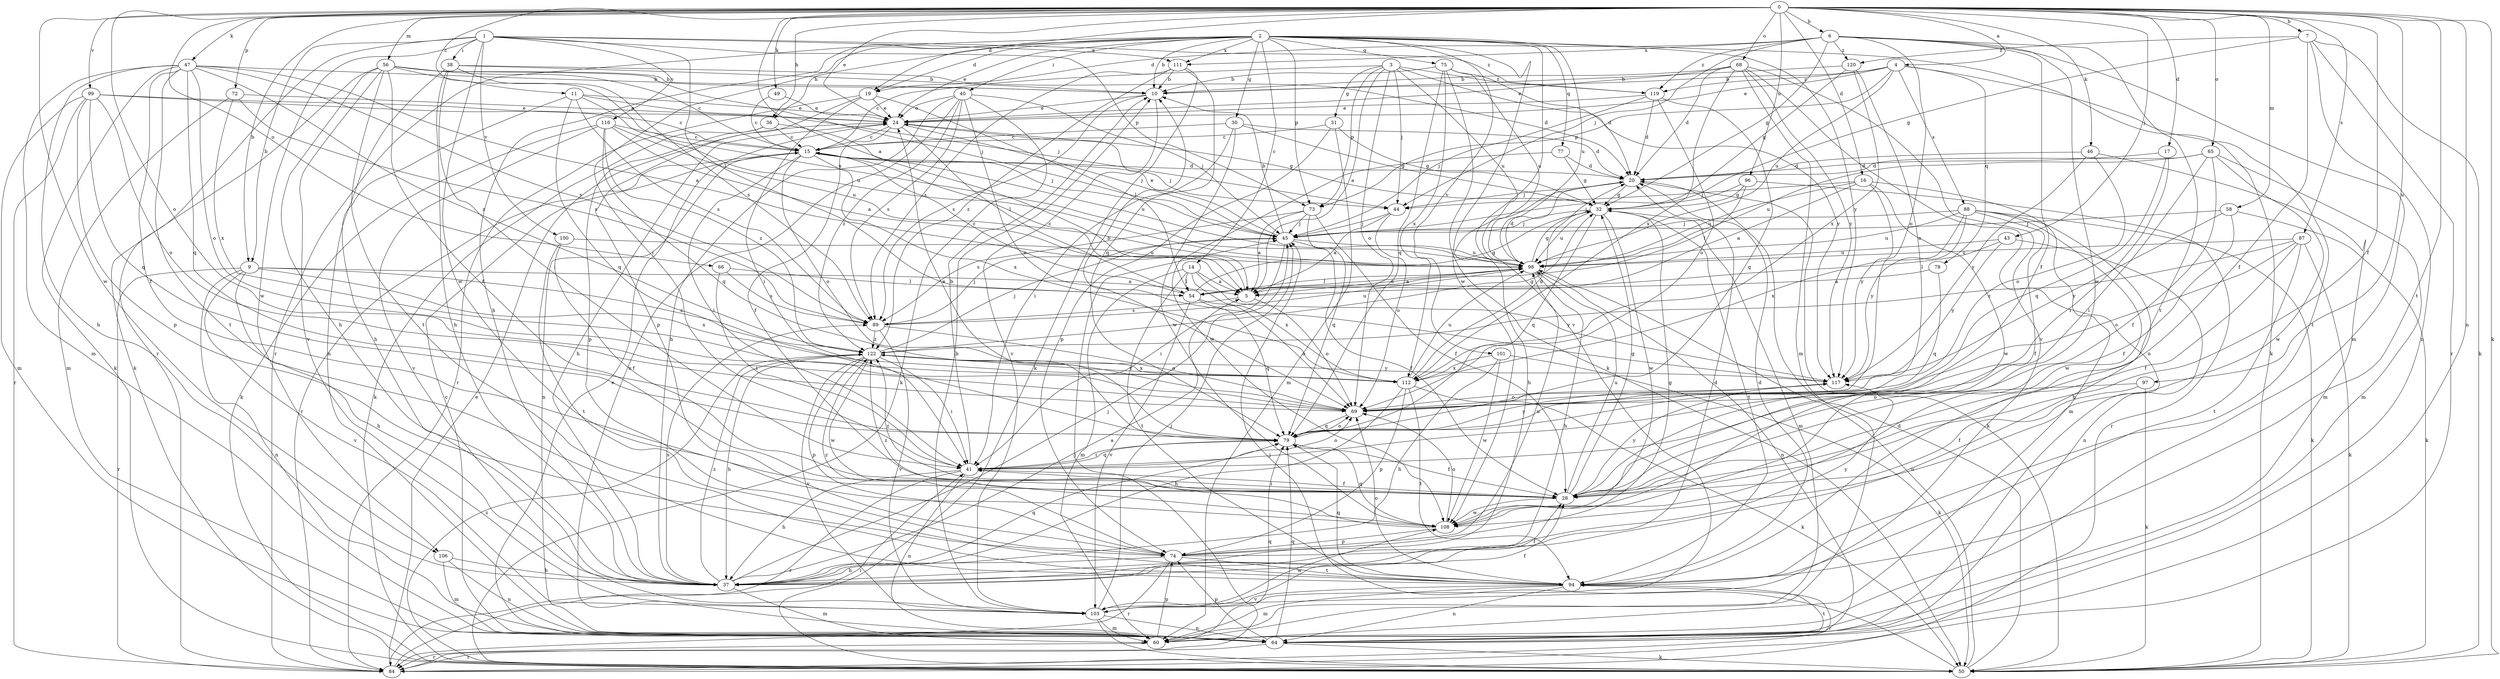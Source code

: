 strict digraph  {
0;
1;
2;
3;
4;
5;
6;
7;
9;
10;
11;
14;
15;
16;
17;
19;
20;
24;
28;
30;
31;
32;
36;
37;
38;
40;
41;
43;
44;
45;
46;
47;
49;
50;
54;
56;
58;
60;
64;
65;
66;
68;
69;
72;
73;
74;
75;
77;
78;
79;
84;
87;
88;
89;
94;
96;
97;
98;
99;
100;
101;
103;
106;
108;
111;
112;
116;
117;
119;
120;
122;
0 -> 4  [label=a];
0 -> 5  [label=a];
0 -> 6  [label=b];
0 -> 7  [label=b];
0 -> 9  [label=b];
0 -> 11  [label=c];
0 -> 16  [label=d];
0 -> 17  [label=d];
0 -> 19  [label=d];
0 -> 24  [label=e];
0 -> 28  [label=f];
0 -> 36  [label=h];
0 -> 43  [label=j];
0 -> 46  [label=k];
0 -> 47  [label=k];
0 -> 49  [label=k];
0 -> 50  [label=k];
0 -> 56  [label=m];
0 -> 58  [label=m];
0 -> 64  [label=n];
0 -> 65  [label=o];
0 -> 66  [label=o];
0 -> 68  [label=o];
0 -> 69  [label=o];
0 -> 72  [label=p];
0 -> 87  [label=s];
0 -> 94  [label=t];
0 -> 96  [label=u];
0 -> 97  [label=u];
0 -> 99  [label=v];
0 -> 106  [label=w];
1 -> 9  [label=b];
1 -> 38  [label=i];
1 -> 54  [label=l];
1 -> 73  [label=p];
1 -> 84  [label=r];
1 -> 100  [label=v];
1 -> 106  [label=w];
1 -> 108  [label=w];
1 -> 111  [label=x];
1 -> 116  [label=y];
1 -> 119  [label=z];
2 -> 10  [label=b];
2 -> 14  [label=c];
2 -> 19  [label=d];
2 -> 24  [label=e];
2 -> 30  [label=g];
2 -> 36  [label=h];
2 -> 37  [label=h];
2 -> 40  [label=i];
2 -> 41  [label=i];
2 -> 50  [label=k];
2 -> 73  [label=p];
2 -> 75  [label=q];
2 -> 77  [label=q];
2 -> 84  [label=r];
2 -> 98  [label=u];
2 -> 101  [label=v];
2 -> 103  [label=v];
2 -> 108  [label=w];
2 -> 111  [label=x];
2 -> 117  [label=y];
3 -> 5  [label=a];
3 -> 15  [label=c];
3 -> 31  [label=g];
3 -> 44  [label=j];
3 -> 69  [label=o];
3 -> 73  [label=p];
3 -> 98  [label=u];
3 -> 117  [label=y];
3 -> 119  [label=z];
4 -> 10  [label=b];
4 -> 24  [label=e];
4 -> 73  [label=p];
4 -> 78  [label=q];
4 -> 88  [label=s];
4 -> 94  [label=t];
4 -> 98  [label=u];
4 -> 119  [label=z];
5 -> 15  [label=c];
5 -> 69  [label=o];
5 -> 89  [label=s];
6 -> 19  [label=d];
6 -> 28  [label=f];
6 -> 32  [label=g];
6 -> 44  [label=j];
6 -> 60  [label=m];
6 -> 69  [label=o];
6 -> 94  [label=t];
6 -> 108  [label=w];
6 -> 111  [label=x];
6 -> 119  [label=z];
6 -> 120  [label=z];
7 -> 28  [label=f];
7 -> 32  [label=g];
7 -> 50  [label=k];
7 -> 64  [label=n];
7 -> 84  [label=r];
7 -> 120  [label=z];
9 -> 5  [label=a];
9 -> 37  [label=h];
9 -> 64  [label=n];
9 -> 84  [label=r];
9 -> 103  [label=v];
9 -> 112  [label=x];
9 -> 122  [label=z];
10 -> 24  [label=e];
10 -> 89  [label=s];
10 -> 103  [label=v];
11 -> 24  [label=e];
11 -> 37  [label=h];
11 -> 44  [label=j];
11 -> 79  [label=q];
11 -> 89  [label=s];
11 -> 98  [label=u];
14 -> 5  [label=a];
14 -> 54  [label=l];
14 -> 60  [label=m];
14 -> 94  [label=t];
14 -> 112  [label=x];
14 -> 117  [label=y];
15 -> 20  [label=d];
15 -> 41  [label=i];
15 -> 44  [label=j];
15 -> 64  [label=n];
15 -> 69  [label=o];
15 -> 84  [label=r];
15 -> 98  [label=u];
15 -> 112  [label=x];
16 -> 5  [label=a];
16 -> 44  [label=j];
16 -> 60  [label=m];
16 -> 98  [label=u];
16 -> 108  [label=w];
16 -> 117  [label=y];
17 -> 20  [label=d];
17 -> 41  [label=i];
17 -> 79  [label=q];
19 -> 24  [label=e];
19 -> 41  [label=i];
19 -> 54  [label=l];
19 -> 74  [label=p];
19 -> 84  [label=r];
20 -> 32  [label=g];
20 -> 37  [label=h];
20 -> 44  [label=j];
20 -> 50  [label=k];
24 -> 15  [label=c];
24 -> 28  [label=f];
24 -> 32  [label=g];
24 -> 37  [label=h];
24 -> 45  [label=j];
24 -> 54  [label=l];
28 -> 32  [label=g];
28 -> 41  [label=i];
28 -> 98  [label=u];
28 -> 108  [label=w];
28 -> 117  [label=y];
28 -> 122  [label=z];
30 -> 15  [label=c];
30 -> 20  [label=d];
30 -> 32  [label=g];
30 -> 41  [label=i];
30 -> 108  [label=w];
31 -> 15  [label=c];
31 -> 32  [label=g];
31 -> 60  [label=m];
31 -> 74  [label=p];
32 -> 45  [label=j];
32 -> 60  [label=m];
32 -> 79  [label=q];
32 -> 94  [label=t];
32 -> 98  [label=u];
32 -> 108  [label=w];
36 -> 15  [label=c];
36 -> 45  [label=j];
36 -> 50  [label=k];
36 -> 74  [label=p];
37 -> 5  [label=a];
37 -> 20  [label=d];
37 -> 28  [label=f];
37 -> 45  [label=j];
37 -> 60  [label=m];
37 -> 79  [label=q];
37 -> 89  [label=s];
37 -> 122  [label=z];
38 -> 10  [label=b];
38 -> 20  [label=d];
38 -> 37  [label=h];
38 -> 41  [label=i];
38 -> 64  [label=n];
38 -> 89  [label=s];
40 -> 24  [label=e];
40 -> 37  [label=h];
40 -> 45  [label=j];
40 -> 50  [label=k];
40 -> 64  [label=n];
40 -> 69  [label=o];
40 -> 89  [label=s];
40 -> 122  [label=z];
41 -> 10  [label=b];
41 -> 28  [label=f];
41 -> 37  [label=h];
41 -> 64  [label=n];
41 -> 69  [label=o];
41 -> 79  [label=q];
41 -> 84  [label=r];
43 -> 54  [label=l];
43 -> 64  [label=n];
43 -> 98  [label=u];
43 -> 117  [label=y];
44 -> 5  [label=a];
44 -> 45  [label=j];
44 -> 69  [label=o];
45 -> 10  [label=b];
45 -> 24  [label=e];
45 -> 28  [label=f];
45 -> 41  [label=i];
45 -> 98  [label=u];
46 -> 20  [label=d];
46 -> 60  [label=m];
46 -> 69  [label=o];
46 -> 117  [label=y];
47 -> 5  [label=a];
47 -> 10  [label=b];
47 -> 28  [label=f];
47 -> 37  [label=h];
47 -> 50  [label=k];
47 -> 60  [label=m];
47 -> 69  [label=o];
47 -> 79  [label=q];
47 -> 89  [label=s];
47 -> 94  [label=t];
47 -> 122  [label=z];
49 -> 15  [label=c];
49 -> 24  [label=e];
50 -> 20  [label=d];
50 -> 45  [label=j];
50 -> 98  [label=u];
50 -> 122  [label=z];
54 -> 15  [label=c];
54 -> 32  [label=g];
54 -> 69  [label=o];
54 -> 79  [label=q];
54 -> 98  [label=u];
54 -> 103  [label=v];
56 -> 10  [label=b];
56 -> 15  [label=c];
56 -> 28  [label=f];
56 -> 37  [label=h];
56 -> 45  [label=j];
56 -> 50  [label=k];
56 -> 94  [label=t];
56 -> 98  [label=u];
56 -> 103  [label=v];
58 -> 28  [label=f];
58 -> 45  [label=j];
58 -> 50  [label=k];
58 -> 117  [label=y];
60 -> 15  [label=c];
60 -> 24  [label=e];
60 -> 74  [label=p];
60 -> 79  [label=q];
60 -> 84  [label=r];
64 -> 50  [label=k];
64 -> 74  [label=p];
64 -> 79  [label=q];
64 -> 84  [label=r];
64 -> 94  [label=t];
65 -> 20  [label=d];
65 -> 28  [label=f];
65 -> 41  [label=i];
65 -> 60  [label=m];
65 -> 98  [label=u];
65 -> 108  [label=w];
66 -> 41  [label=i];
66 -> 54  [label=l];
66 -> 89  [label=s];
68 -> 10  [label=b];
68 -> 20  [label=d];
68 -> 24  [label=e];
68 -> 60  [label=m];
68 -> 64  [label=n];
68 -> 103  [label=v];
68 -> 112  [label=x];
68 -> 117  [label=y];
69 -> 79  [label=q];
72 -> 24  [label=e];
72 -> 60  [label=m];
72 -> 89  [label=s];
72 -> 112  [label=x];
73 -> 5  [label=a];
73 -> 28  [label=f];
73 -> 45  [label=j];
73 -> 79  [label=q];
73 -> 89  [label=s];
74 -> 32  [label=g];
74 -> 37  [label=h];
74 -> 84  [label=r];
74 -> 94  [label=t];
74 -> 98  [label=u];
74 -> 117  [label=y];
74 -> 122  [label=z];
75 -> 10  [label=b];
75 -> 20  [label=d];
75 -> 50  [label=k];
75 -> 79  [label=q];
75 -> 98  [label=u];
75 -> 112  [label=x];
77 -> 20  [label=d];
77 -> 32  [label=g];
77 -> 108  [label=w];
78 -> 5  [label=a];
78 -> 79  [label=q];
79 -> 24  [label=e];
79 -> 28  [label=f];
79 -> 41  [label=i];
79 -> 69  [label=o];
79 -> 117  [label=y];
84 -> 24  [label=e];
84 -> 41  [label=i];
84 -> 45  [label=j];
87 -> 28  [label=f];
87 -> 50  [label=k];
87 -> 69  [label=o];
87 -> 94  [label=t];
87 -> 98  [label=u];
87 -> 122  [label=z];
88 -> 28  [label=f];
88 -> 37  [label=h];
88 -> 45  [label=j];
88 -> 50  [label=k];
88 -> 98  [label=u];
88 -> 108  [label=w];
88 -> 112  [label=x];
88 -> 117  [label=y];
89 -> 45  [label=j];
89 -> 69  [label=o];
89 -> 98  [label=u];
89 -> 103  [label=v];
89 -> 122  [label=z];
94 -> 20  [label=d];
94 -> 60  [label=m];
94 -> 64  [label=n];
94 -> 69  [label=o];
94 -> 79  [label=q];
94 -> 84  [label=r];
94 -> 103  [label=v];
96 -> 32  [label=g];
96 -> 45  [label=j];
96 -> 54  [label=l];
96 -> 84  [label=r];
97 -> 28  [label=f];
97 -> 50  [label=k];
97 -> 69  [label=o];
98 -> 5  [label=a];
98 -> 20  [label=d];
98 -> 32  [label=g];
98 -> 37  [label=h];
98 -> 54  [label=l];
98 -> 64  [label=n];
99 -> 15  [label=c];
99 -> 24  [label=e];
99 -> 60  [label=m];
99 -> 69  [label=o];
99 -> 74  [label=p];
99 -> 79  [label=q];
99 -> 84  [label=r];
100 -> 28  [label=f];
100 -> 94  [label=t];
100 -> 98  [label=u];
101 -> 37  [label=h];
101 -> 50  [label=k];
101 -> 108  [label=w];
101 -> 112  [label=x];
103 -> 10  [label=b];
103 -> 28  [label=f];
103 -> 45  [label=j];
103 -> 50  [label=k];
103 -> 60  [label=m];
103 -> 64  [label=n];
103 -> 108  [label=w];
106 -> 37  [label=h];
106 -> 60  [label=m];
106 -> 64  [label=n];
108 -> 69  [label=o];
108 -> 74  [label=p];
108 -> 79  [label=q];
108 -> 122  [label=z];
111 -> 10  [label=b];
111 -> 50  [label=k];
111 -> 79  [label=q];
111 -> 89  [label=s];
111 -> 122  [label=z];
112 -> 20  [label=d];
112 -> 37  [label=h];
112 -> 50  [label=k];
112 -> 74  [label=p];
112 -> 94  [label=t];
112 -> 98  [label=u];
112 -> 122  [label=z];
116 -> 5  [label=a];
116 -> 15  [label=c];
116 -> 50  [label=k];
116 -> 79  [label=q];
116 -> 98  [label=u];
116 -> 103  [label=v];
116 -> 122  [label=z];
117 -> 10  [label=b];
117 -> 69  [label=o];
119 -> 20  [label=d];
119 -> 24  [label=e];
119 -> 45  [label=j];
119 -> 69  [label=o];
119 -> 79  [label=q];
120 -> 10  [label=b];
120 -> 32  [label=g];
120 -> 69  [label=o];
120 -> 112  [label=x];
122 -> 32  [label=g];
122 -> 37  [label=h];
122 -> 41  [label=i];
122 -> 45  [label=j];
122 -> 74  [label=p];
122 -> 103  [label=v];
122 -> 108  [label=w];
122 -> 112  [label=x];
122 -> 117  [label=y];
}

